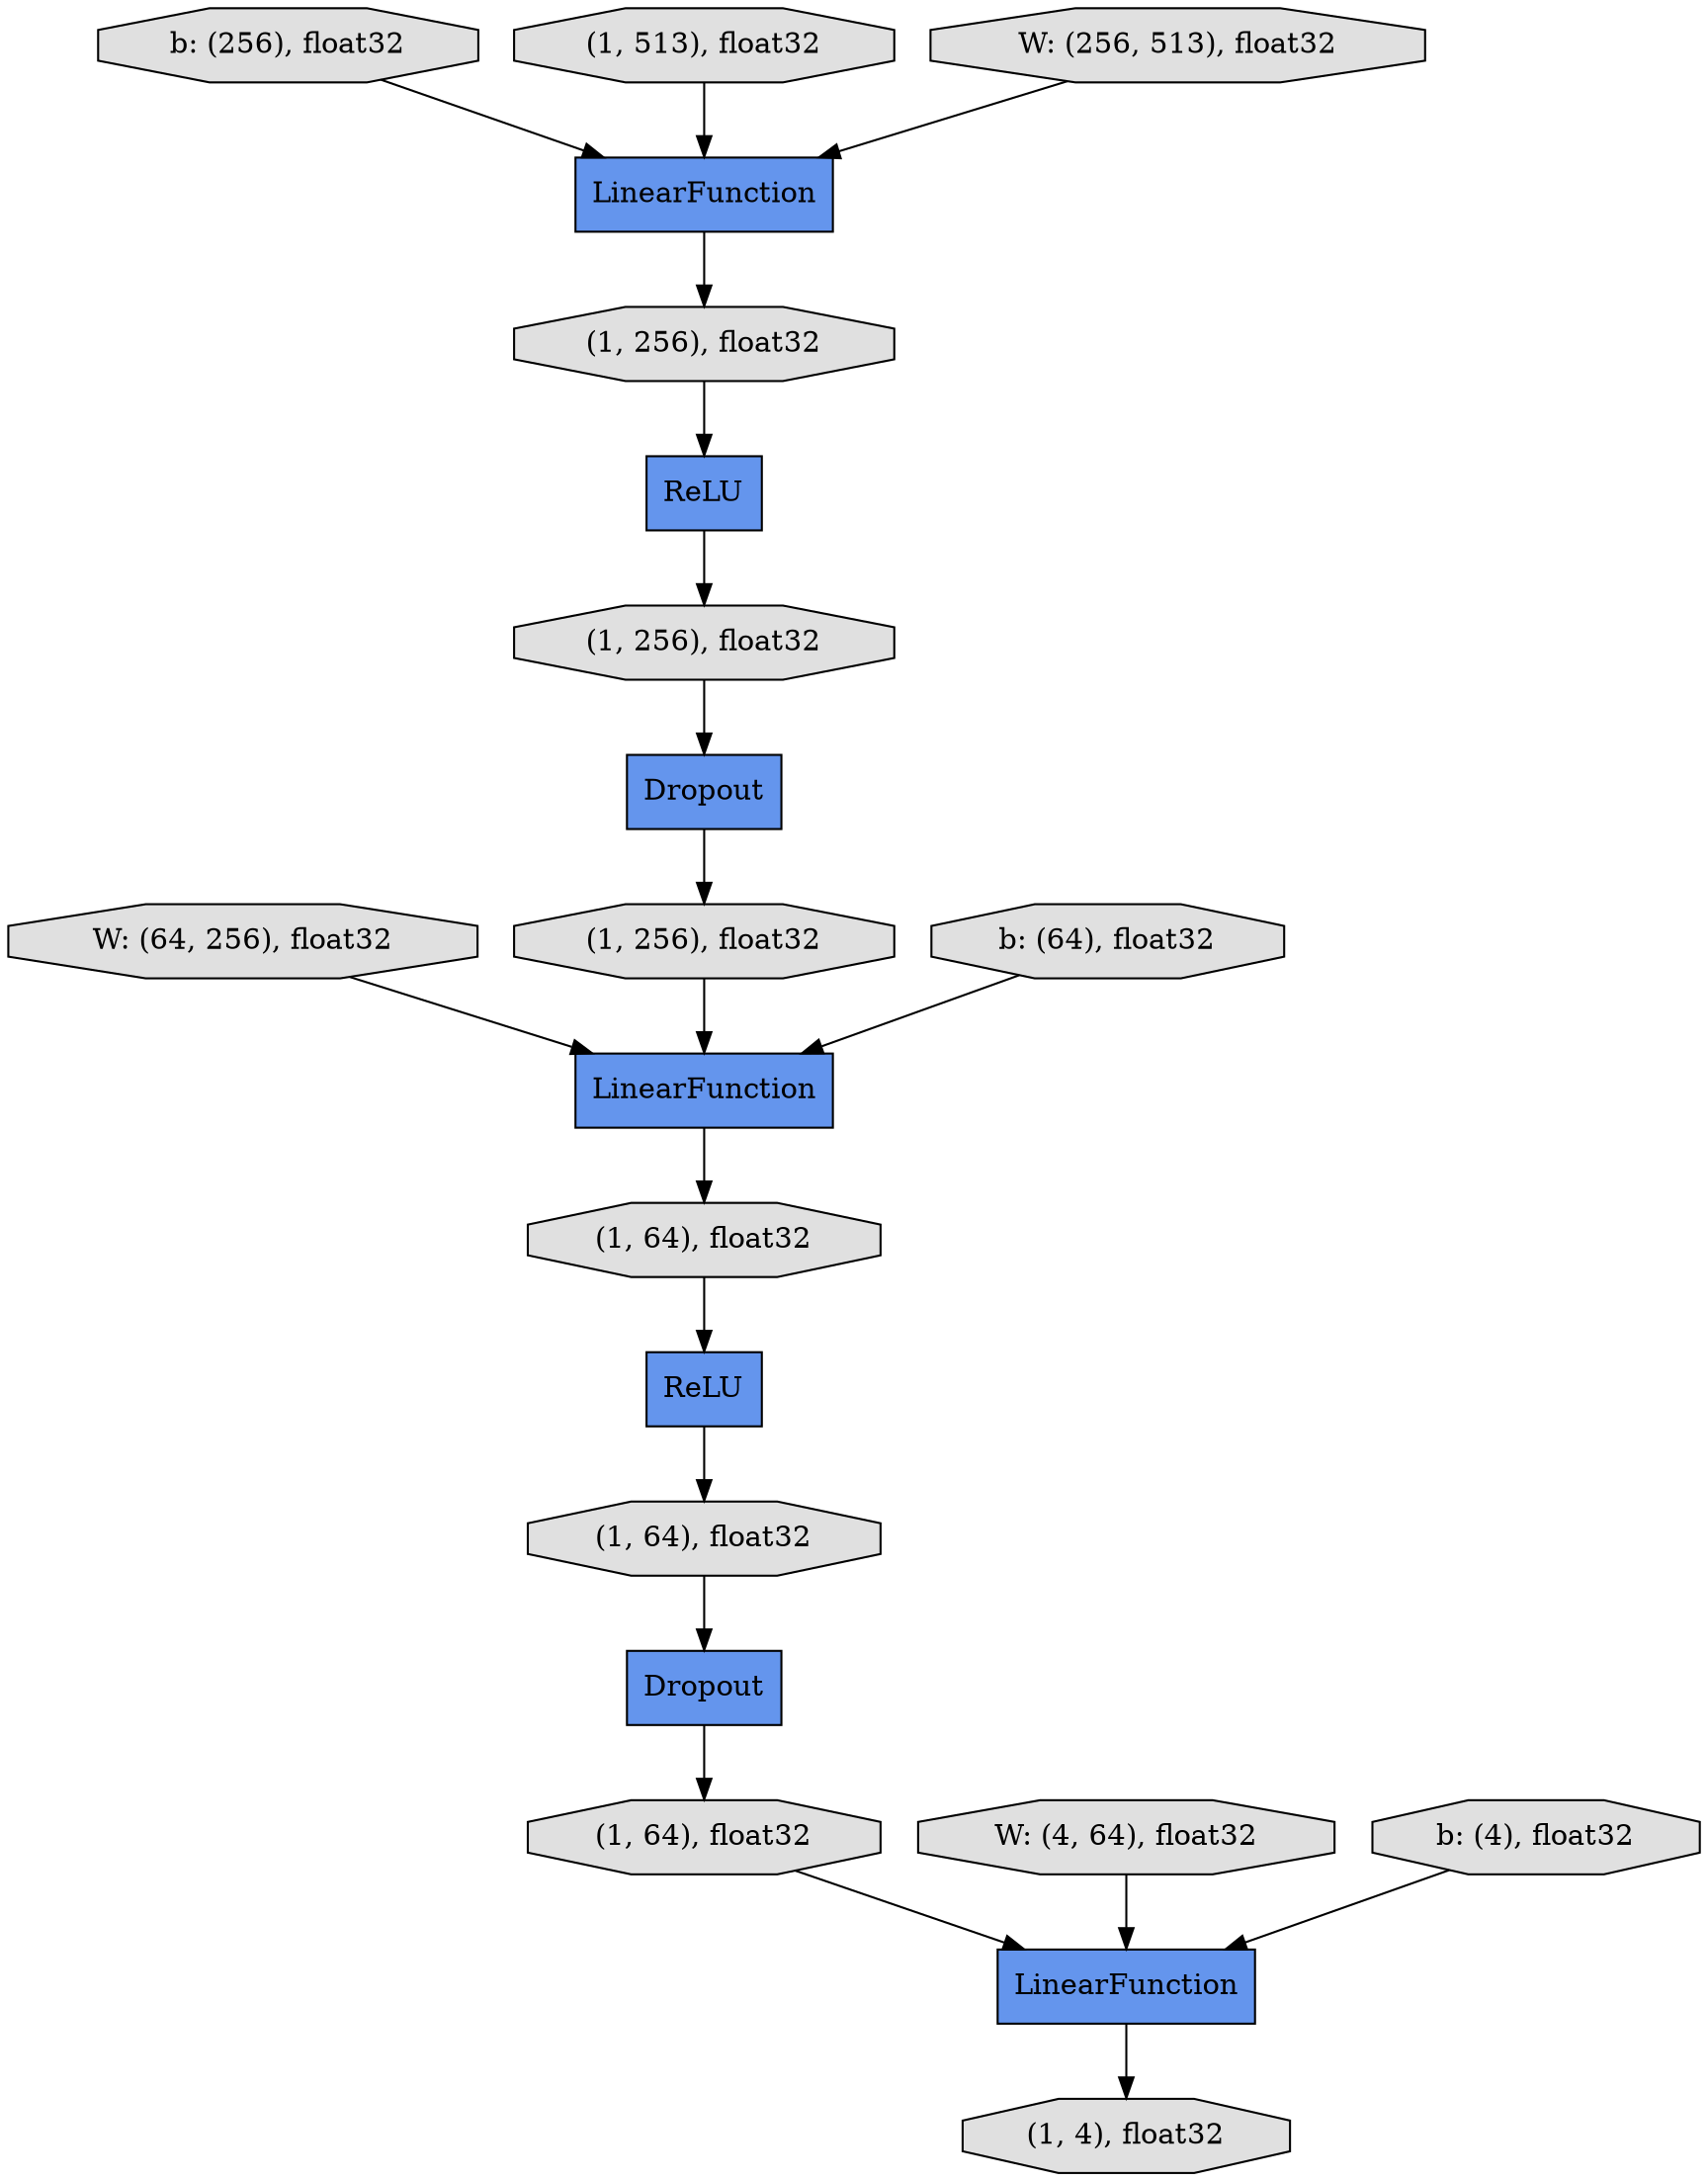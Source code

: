 digraph graphname{rankdir=TB;4608864440 [label="W: (64, 256), float32",shape="octagon",fillcolor="#E0E0E0",style="filled"];4608864552 [label="LinearFunction",shape="record",fillcolor="#6495ED",style="filled"];4608866960 [label="ReLU",shape="record",fillcolor="#6495ED",style="filled"];4608864944 [label="b: (256), float32",shape="octagon",fillcolor="#E0E0E0",style="filled"];4608867016 [label="Dropout",shape="record",fillcolor="#6495ED",style="filled"];4608867072 [label="(1, 256), float32",shape="octagon",fillcolor="#E0E0E0",style="filled"];4608867128 [label="LinearFunction",shape="record",fillcolor="#6495ED",style="filled"];4608867184 [label="(1, 256), float32",shape="octagon",fillcolor="#E0E0E0",style="filled"];4608867240 [label="ReLU",shape="record",fillcolor="#6495ED",style="filled"];4608867296 [label="(1, 256), float32",shape="octagon",fillcolor="#E0E0E0",style="filled"];4608867352 [label="Dropout",shape="record",fillcolor="#6495ED",style="filled"];4608867408 [label="(1, 64), float32",shape="octagon",fillcolor="#E0E0E0",style="filled"];4608867464 [label="LinearFunction",shape="record",fillcolor="#6495ED",style="filled"];4608867520 [label="(1, 64), float32",shape="octagon",fillcolor="#E0E0E0",style="filled"];4608865504 [label="W: (4, 64), float32",shape="octagon",fillcolor="#E0E0E0",style="filled"];4608867632 [label="(1, 64), float32",shape="octagon",fillcolor="#E0E0E0",style="filled"];4608865616 [label="(1, 513), float32",shape="octagon",fillcolor="#E0E0E0",style="filled"];4608867744 [label="(1, 4), float32",shape="octagon",fillcolor="#E0E0E0",style="filled"];4608865728 [label="b: (4), float32",shape="octagon",fillcolor="#E0E0E0",style="filled"];4608866008 [label="b: (64), float32",shape="octagon",fillcolor="#E0E0E0",style="filled"];4608866176 [label="W: (256, 513), float32",shape="octagon",fillcolor="#E0E0E0",style="filled"];4608867632 -> 4608867464;4608867520 -> 4608867352;4608866176 -> 4608864552;4608867464 -> 4608867744;4608867072 -> 4608866960;4608865728 -> 4608867464;4608867128 -> 4608867408;4608866960 -> 4608867184;4608864552 -> 4608867072;4608867352 -> 4608867632;4608867408 -> 4608867240;4608867016 -> 4608867296;4608866008 -> 4608867128;4608867296 -> 4608867128;4608867184 -> 4608867016;4608867240 -> 4608867520;4608864440 -> 4608867128;4608865616 -> 4608864552;4608865504 -> 4608867464;4608864944 -> 4608864552;}